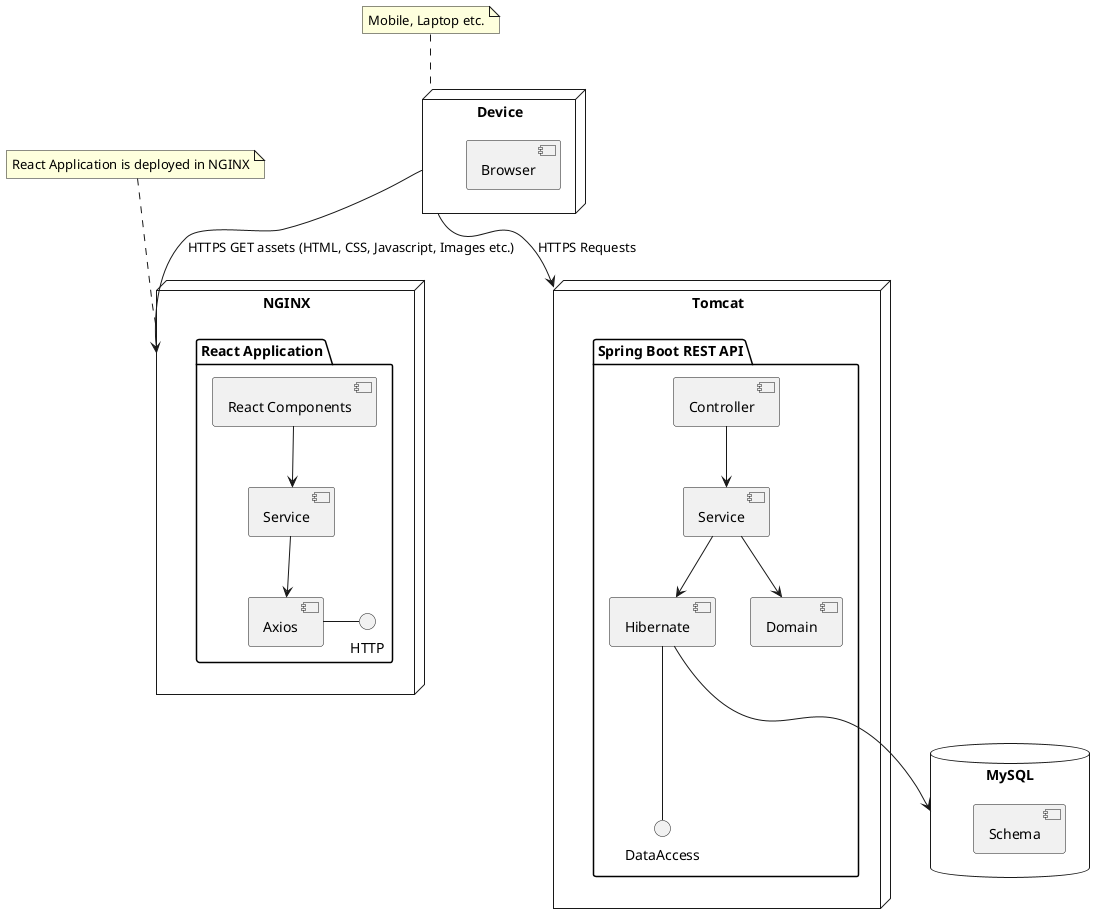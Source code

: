@startuml "Deployment diagram"

node Device {
    [Browser]
}

note top of Device: Mobile, Laptop etc.

node NGINX {
    package "React Application" {
        [React Components]
        [Service] as UIService
        [Axios]
        [Axios] - HTTP
    }
}

note top of NGINX: React Application is deployed in NGINX

[React Components] -d-> [UIService]
[UIService] -d-> [Axios]

node Tomcat {
    package "Spring Boot REST API" {
        [Controller]
        [Service] as RESTService
        [Domain]
        [Hibernate]
        DataAccess -u- [Hibernate]
    }
}

[Controller] -d-> [RESTService]
[RESTService] -d-> [Domain]
[RESTService] -d-> [Hibernate]


database "MySQL" {
    [Schema]
}

Device --> NGINX : HTTPS GET assets (HTML, CSS, Javascript, Images etc.)

Device --> Tomcat : HTTPS Requests

[Hibernate] -d-> "MySQL"

@enduml